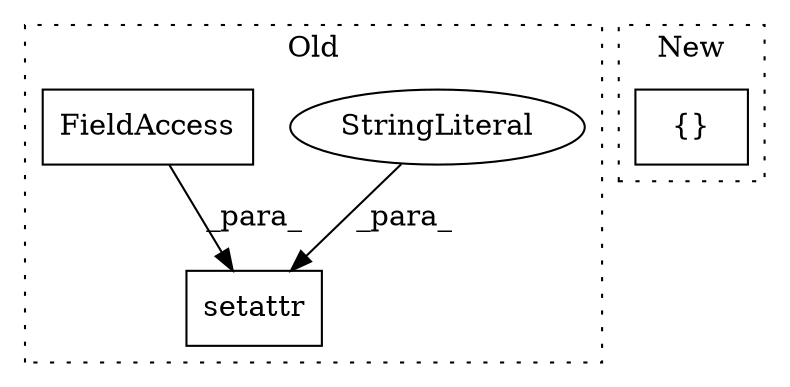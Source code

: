 digraph G {
subgraph cluster0 {
1 [label="setattr" a="32" s="2251,2310" l="8,1" shape="box"];
3 [label="StringLiteral" a="45" s="2264" l="21" shape="ellipse"];
4 [label="FieldAccess" a="22" s="2286" l="24" shape="box"];
label = "Old";
style="dotted";
}
subgraph cluster1 {
2 [label="{}" a="4" s="3336,3342" l="1,1" shape="box"];
label = "New";
style="dotted";
}
3 -> 1 [label="_para_"];
4 -> 1 [label="_para_"];
}